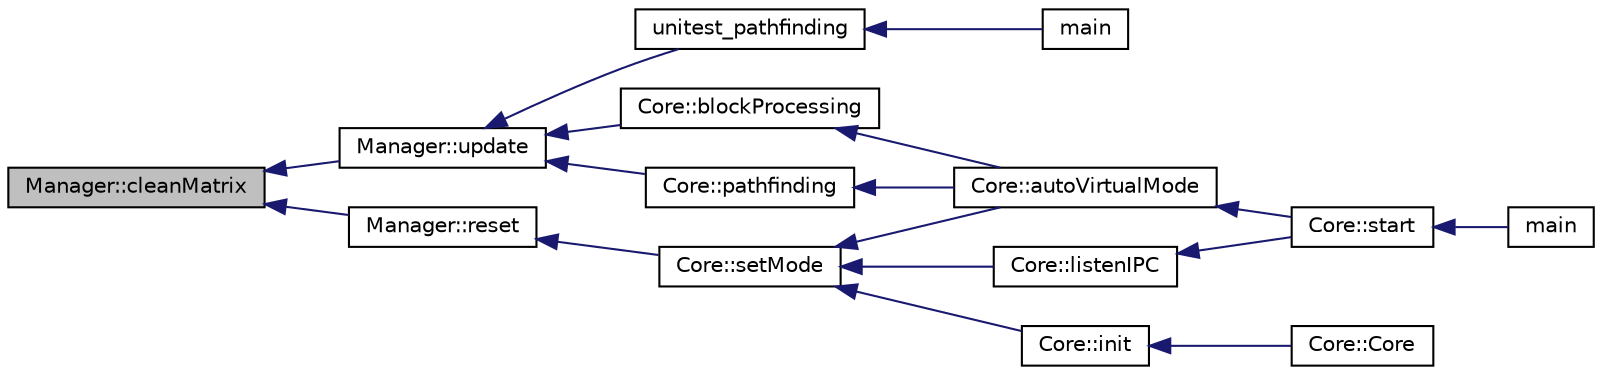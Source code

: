 digraph "Manager::cleanMatrix"
{
  edge [fontname="Helvetica",fontsize="10",labelfontname="Helvetica",labelfontsize="10"];
  node [fontname="Helvetica",fontsize="10",shape=record];
  rankdir="LR";
  Node1 [label="Manager::cleanMatrix",height=0.2,width=0.4,color="black", fillcolor="grey75", style="filled" fontcolor="black"];
  Node1 -> Node2 [dir="back",color="midnightblue",fontsize="10",style="solid",fontname="Helvetica"];
  Node2 [label="Manager::update",height=0.2,width=0.4,color="black", fillcolor="white", style="filled",URL="$class_manager.html#af43da42550bd9746c5ea61a6aeee80de"];
  Node2 -> Node3 [dir="back",color="midnightblue",fontsize="10",style="solid",fontname="Helvetica"];
  Node3 [label="Core::blockProcessing",height=0.2,width=0.4,color="black", fillcolor="white", style="filled",URL="$class_core.html#a8648fac82f0324cead88c8fa2731b286"];
  Node3 -> Node4 [dir="back",color="midnightblue",fontsize="10",style="solid",fontname="Helvetica"];
  Node4 [label="Core::autoVirtualMode",height=0.2,width=0.4,color="black", fillcolor="white", style="filled",URL="$class_core.html#a7fab8414125602f9f595143bb21d24c1"];
  Node4 -> Node5 [dir="back",color="midnightblue",fontsize="10",style="solid",fontname="Helvetica"];
  Node5 [label="Core::start",height=0.2,width=0.4,color="black", fillcolor="white", style="filled",URL="$class_core.html#a722434c9873d07d6b26a74e40e08eb9c"];
  Node5 -> Node6 [dir="back",color="midnightblue",fontsize="10",style="solid",fontname="Helvetica"];
  Node6 [label="main",height=0.2,width=0.4,color="black", fillcolor="white", style="filled",URL="$main_8cpp.html#ae66f6b31b5ad750f1fe042a706a4e3d4"];
  Node2 -> Node7 [dir="back",color="midnightblue",fontsize="10",style="solid",fontname="Helvetica"];
  Node7 [label="Core::pathfinding",height=0.2,width=0.4,color="black", fillcolor="white", style="filled",URL="$class_core.html#a333060e38c961d6fbf4ba4d01a84e48b"];
  Node7 -> Node4 [dir="back",color="midnightblue",fontsize="10",style="solid",fontname="Helvetica"];
  Node2 -> Node8 [dir="back",color="midnightblue",fontsize="10",style="solid",fontname="Helvetica"];
  Node8 [label="unitest_pathfinding",height=0.2,width=0.4,color="black", fillcolor="white", style="filled",URL="$unitest_8cpp.html#a8fe7cee2b1a0e3b6c36ff74b48615626"];
  Node8 -> Node9 [dir="back",color="midnightblue",fontsize="10",style="solid",fontname="Helvetica"];
  Node9 [label="main",height=0.2,width=0.4,color="black", fillcolor="white", style="filled",URL="$unitest_8cpp.html#a0ddf1224851353fc92bfbff6f499fa97"];
  Node1 -> Node10 [dir="back",color="midnightblue",fontsize="10",style="solid",fontname="Helvetica"];
  Node10 [label="Manager::reset",height=0.2,width=0.4,color="black", fillcolor="white", style="filled",URL="$class_manager.html#a8cb433965677ad622ee43d59e24262e7"];
  Node10 -> Node11 [dir="back",color="midnightblue",fontsize="10",style="solid",fontname="Helvetica"];
  Node11 [label="Core::setMode",height=0.2,width=0.4,color="black", fillcolor="white", style="filled",URL="$class_core.html#a1dac5f63296f11309c2f25770b30912b"];
  Node11 -> Node12 [dir="back",color="midnightblue",fontsize="10",style="solid",fontname="Helvetica"];
  Node12 [label="Core::init",height=0.2,width=0.4,color="black", fillcolor="white", style="filled",URL="$class_core.html#a2ad48b714f575d3f3c25c80ffa72afad"];
  Node12 -> Node13 [dir="back",color="midnightblue",fontsize="10",style="solid",fontname="Helvetica"];
  Node13 [label="Core::Core",height=0.2,width=0.4,color="black", fillcolor="white", style="filled",URL="$class_core.html#a14e63188e0aa7c4a6f72d5501384d1f9"];
  Node11 -> Node4 [dir="back",color="midnightblue",fontsize="10",style="solid",fontname="Helvetica"];
  Node11 -> Node14 [dir="back",color="midnightblue",fontsize="10",style="solid",fontname="Helvetica"];
  Node14 [label="Core::listenIPC",height=0.2,width=0.4,color="black", fillcolor="white", style="filled",URL="$class_core.html#a9677503611528b6d6f2039eff6f80912"];
  Node14 -> Node5 [dir="back",color="midnightblue",fontsize="10",style="solid",fontname="Helvetica"];
}
